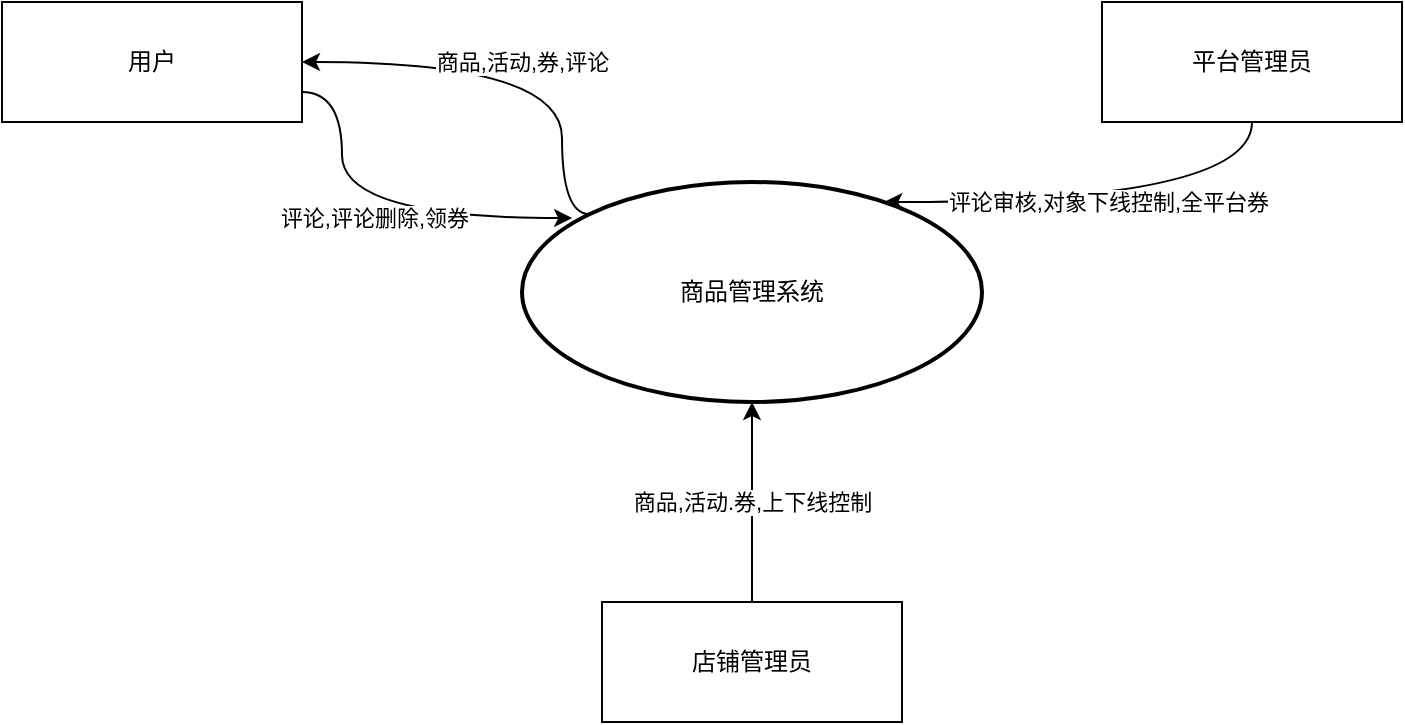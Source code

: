 <mxfile version="13.10.1" type="github">
  <diagram id="tlwxFYN7nEPO611R5yER" name="Page-1">
    <mxGraphModel dx="1376" dy="754" grid="1" gridSize="10" guides="1" tooltips="1" connect="1" arrows="1" fold="1" page="1" pageScale="1" pageWidth="850" pageHeight="1100" math="0" shadow="0">
      <root>
        <mxCell id="0" />
        <mxCell id="1" parent="0" />
        <mxCell id="JlzYUt2903bJceBeCsOK-10" value="商品,活动,券,评论" style="edgeStyle=orthogonalEdgeStyle;rounded=0;orthogonalLoop=1;jettySize=auto;html=1;exitX=0;exitY=0;exitDx=0;exitDy=0;entryX=1;entryY=0.5;entryDx=0;entryDy=0;curved=1;" parent="1" source="JlzYUt2903bJceBeCsOK-1" target="JlzYUt2903bJceBeCsOK-2" edge="1">
          <mxGeometry relative="1" as="geometry">
            <mxPoint x="470" y="457" as="sourcePoint" />
            <Array as="points">
              <mxPoint x="330" y="376" />
              <mxPoint x="330" y="300" />
            </Array>
          </mxGeometry>
        </mxCell>
        <mxCell id="JlzYUt2903bJceBeCsOK-1" value="商品管理系统" style="ellipse;whiteSpace=wrap;html=1;strokeWidth=2;" parent="1" vertex="1">
          <mxGeometry x="310" y="360" width="230" height="110" as="geometry" />
        </mxCell>
        <mxCell id="JlzYUt2903bJceBeCsOK-8" value="评论,评论删除,领券" style="edgeStyle=orthogonalEdgeStyle;rounded=0;orthogonalLoop=1;jettySize=auto;html=1;curved=1;entryX=0.109;entryY=0.164;entryDx=0;entryDy=0;entryPerimeter=0;exitX=1;exitY=0.75;exitDx=0;exitDy=0;" parent="1" source="JlzYUt2903bJceBeCsOK-2" target="JlzYUt2903bJceBeCsOK-1" edge="1">
          <mxGeometry relative="1" as="geometry">
            <Array as="points">
              <mxPoint x="220" y="315" />
              <mxPoint x="220" y="378" />
            </Array>
          </mxGeometry>
        </mxCell>
        <mxCell id="JlzYUt2903bJceBeCsOK-2" value="用户" style="rounded=0;whiteSpace=wrap;html=1;" parent="1" vertex="1">
          <mxGeometry x="50" y="270" width="150" height="60" as="geometry" />
        </mxCell>
        <mxCell id="JlzYUt2903bJceBeCsOK-6" value="评论审核,对象下线控制,全平台券" style="rounded=0;orthogonalLoop=1;jettySize=auto;html=1;edgeStyle=orthogonalEdgeStyle;curved=1;" parent="1" source="JlzYUt2903bJceBeCsOK-4" target="JlzYUt2903bJceBeCsOK-1" edge="1">
          <mxGeometry relative="1" as="geometry">
            <Array as="points">
              <mxPoint x="675" y="370" />
            </Array>
          </mxGeometry>
        </mxCell>
        <mxCell id="JlzYUt2903bJceBeCsOK-4" value="平台管理员" style="rounded=0;whiteSpace=wrap;html=1;" parent="1" vertex="1">
          <mxGeometry x="600" y="270" width="150" height="60" as="geometry" />
        </mxCell>
        <mxCell id="JlzYUt2903bJceBeCsOK-7" value="商品,活动.券,上下线控制" style="edgeStyle=none;rounded=0;orthogonalLoop=1;jettySize=auto;html=1;" parent="1" source="JlzYUt2903bJceBeCsOK-5" target="JlzYUt2903bJceBeCsOK-1" edge="1">
          <mxGeometry relative="1" as="geometry" />
        </mxCell>
        <mxCell id="JlzYUt2903bJceBeCsOK-5" value="店铺管理员" style="rounded=0;whiteSpace=wrap;html=1;" parent="1" vertex="1">
          <mxGeometry x="350" y="570" width="150" height="60" as="geometry" />
        </mxCell>
      </root>
    </mxGraphModel>
  </diagram>
</mxfile>
